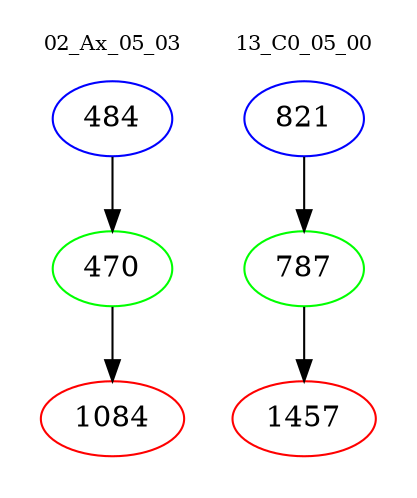 digraph{
subgraph cluster_0 {
color = white
label = "02_Ax_05_03";
fontsize=10;
T0_484 [label="484", color="blue"]
T0_484 -> T0_470 [color="black"]
T0_470 [label="470", color="green"]
T0_470 -> T0_1084 [color="black"]
T0_1084 [label="1084", color="red"]
}
subgraph cluster_1 {
color = white
label = "13_C0_05_00";
fontsize=10;
T1_821 [label="821", color="blue"]
T1_821 -> T1_787 [color="black"]
T1_787 [label="787", color="green"]
T1_787 -> T1_1457 [color="black"]
T1_1457 [label="1457", color="red"]
}
}
